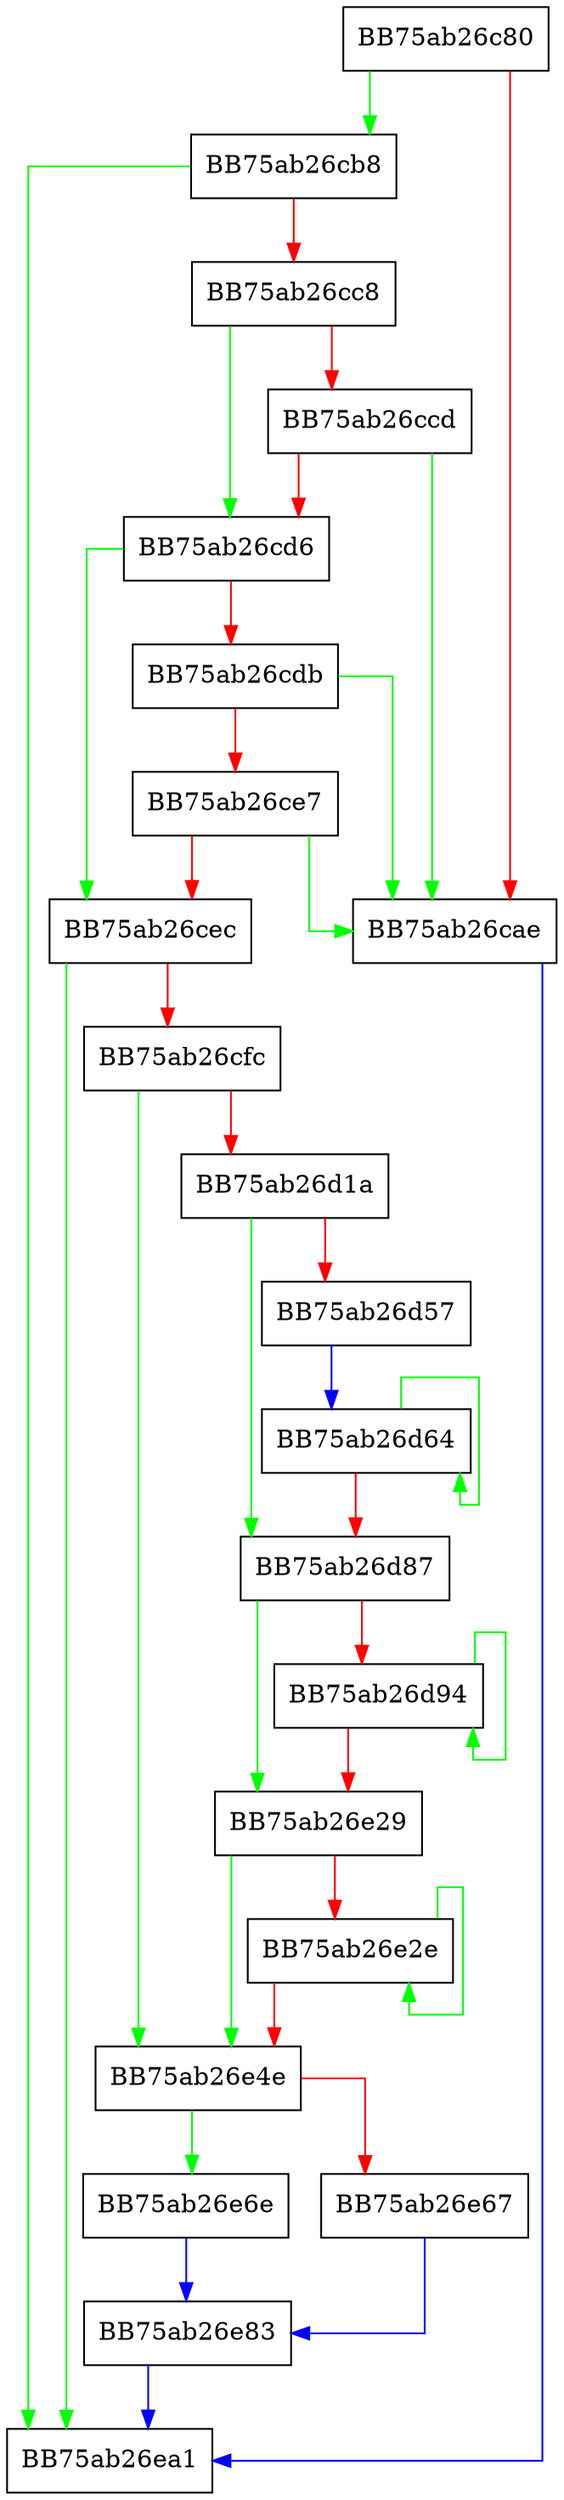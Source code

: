 digraph IsSampledImpl {
  node [shape="box"];
  graph [splines=ortho];
  BB75ab26c80 -> BB75ab26cb8 [color="green"];
  BB75ab26c80 -> BB75ab26cae [color="red"];
  BB75ab26cae -> BB75ab26ea1 [color="blue"];
  BB75ab26cb8 -> BB75ab26ea1 [color="green"];
  BB75ab26cb8 -> BB75ab26cc8 [color="red"];
  BB75ab26cc8 -> BB75ab26cd6 [color="green"];
  BB75ab26cc8 -> BB75ab26ccd [color="red"];
  BB75ab26ccd -> BB75ab26cae [color="green"];
  BB75ab26ccd -> BB75ab26cd6 [color="red"];
  BB75ab26cd6 -> BB75ab26cec [color="green"];
  BB75ab26cd6 -> BB75ab26cdb [color="red"];
  BB75ab26cdb -> BB75ab26cae [color="green"];
  BB75ab26cdb -> BB75ab26ce7 [color="red"];
  BB75ab26ce7 -> BB75ab26cae [color="green"];
  BB75ab26ce7 -> BB75ab26cec [color="red"];
  BB75ab26cec -> BB75ab26ea1 [color="green"];
  BB75ab26cec -> BB75ab26cfc [color="red"];
  BB75ab26cfc -> BB75ab26e4e [color="green"];
  BB75ab26cfc -> BB75ab26d1a [color="red"];
  BB75ab26d1a -> BB75ab26d87 [color="green"];
  BB75ab26d1a -> BB75ab26d57 [color="red"];
  BB75ab26d57 -> BB75ab26d64 [color="blue"];
  BB75ab26d64 -> BB75ab26d64 [color="green"];
  BB75ab26d64 -> BB75ab26d87 [color="red"];
  BB75ab26d87 -> BB75ab26e29 [color="green"];
  BB75ab26d87 -> BB75ab26d94 [color="red"];
  BB75ab26d94 -> BB75ab26d94 [color="green"];
  BB75ab26d94 -> BB75ab26e29 [color="red"];
  BB75ab26e29 -> BB75ab26e4e [color="green"];
  BB75ab26e29 -> BB75ab26e2e [color="red"];
  BB75ab26e2e -> BB75ab26e2e [color="green"];
  BB75ab26e2e -> BB75ab26e4e [color="red"];
  BB75ab26e4e -> BB75ab26e6e [color="green"];
  BB75ab26e4e -> BB75ab26e67 [color="red"];
  BB75ab26e67 -> BB75ab26e83 [color="blue"];
  BB75ab26e6e -> BB75ab26e83 [color="blue"];
  BB75ab26e83 -> BB75ab26ea1 [color="blue"];
}
